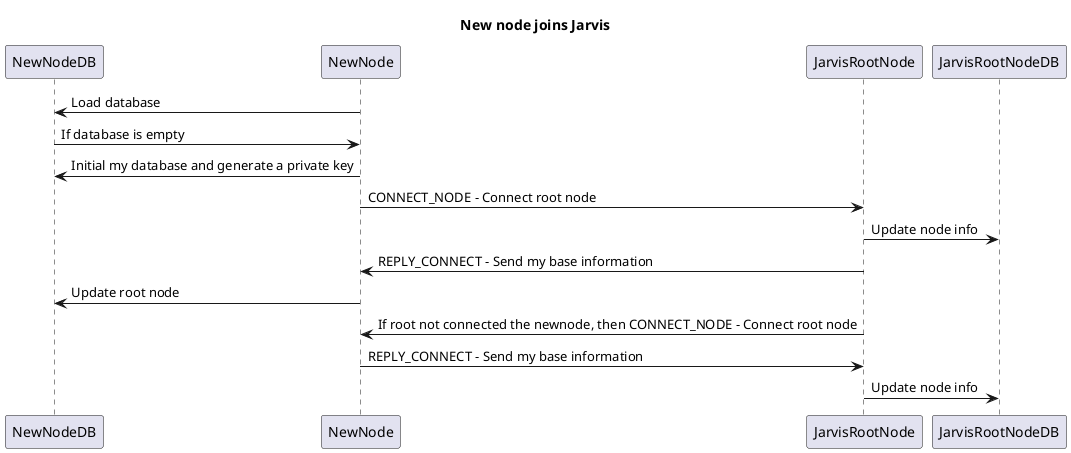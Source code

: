 @startuml 

title New node joins Jarvis

NewNodeDB <- NewNode: Load database
NewNodeDB -> NewNode: If database is empty
NewNodeDB <- NewNode: Initial my database and generate a private key
NewNode -> JarvisRootNode: CONNECT_NODE - Connect root node
JarvisRootNode -> JarvisRootNodeDB: Update node info
NewNode <- JarvisRootNode: REPLY_CONNECT - Send my base information
NewNodeDB <- NewNode: Update root node
NewNode <- JarvisRootNode: If root not connected the newnode, then CONNECT_NODE - Connect root node
NewNode -> JarvisRootNode: REPLY_CONNECT - Send my base information
JarvisRootNode -> JarvisRootNodeDB: Update node info

@enduml